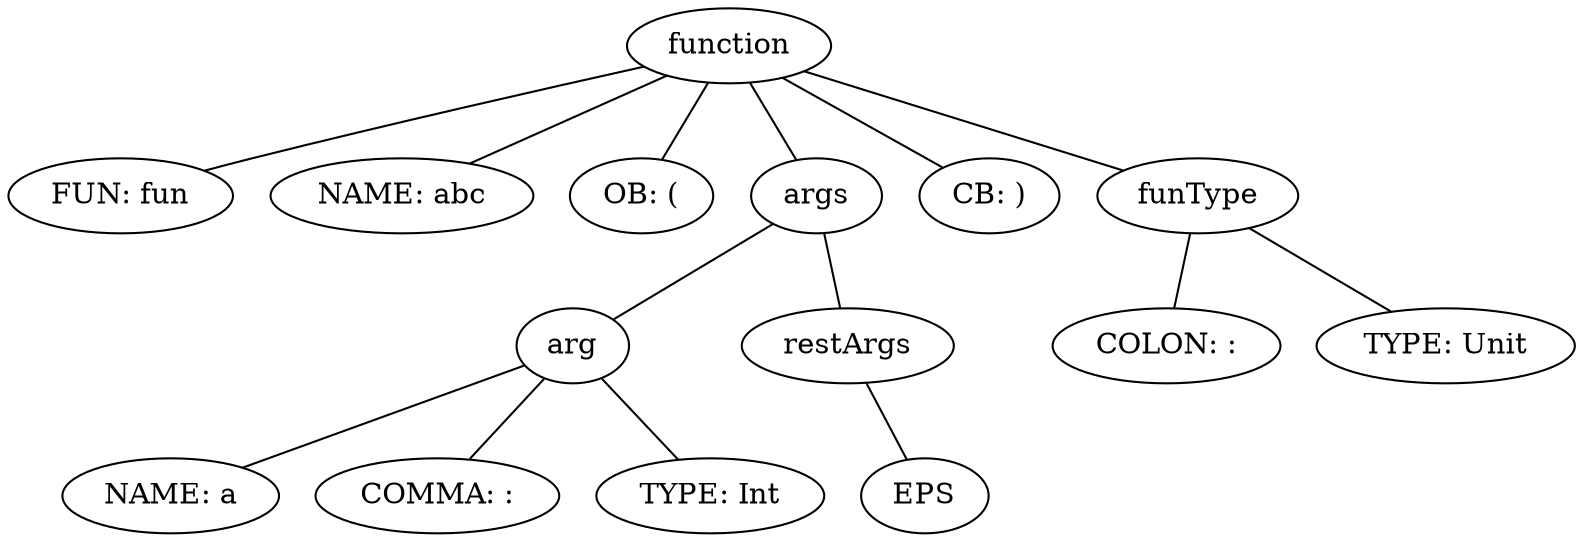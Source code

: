 graph example {
a1 [label="function"];
a6 [label="FUN: fun"];
a1 -- a6;
a7 [label="NAME: abc"];
a1 -- a7;
a8 [label="OB: ("];
a1 -- a8;
a9 [label="args"];
a54 [label="arg"];
a324 [label="NAME: a"];
a54 -- a324;
a325 [label="COMMA: :"];
a54 -- a325;
a326 [label="TYPE: Int"];
a54 -- a326;
a9 -- a54;
a55 [label="restArgs"];
a330 [label="EPS"];
a55 -- a330;
a9 -- a55;
a1 -- a9;
a10 [label="CB: )"];
a1 -- a10;
a11 [label="funType"];
a66 [label="COLON: :"];
a11 -- a66;
a67 [label="TYPE: Unit"];
a11 -- a67;
a1 -- a11;
}